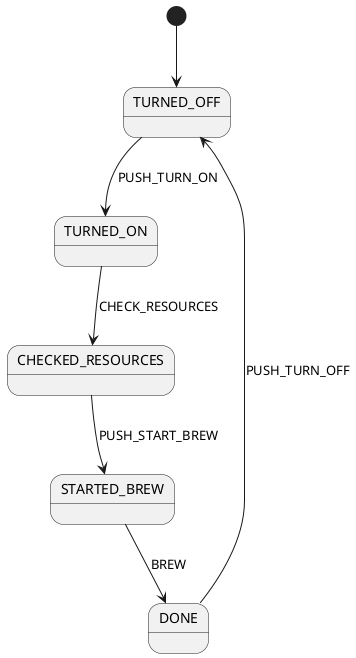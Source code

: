 @startuml

  [*] --> TURNED_OFF
  TURNED_OFF --> TURNED_ON : PUSH_TURN_ON
  TURNED_ON --> CHECKED_RESOURCES : CHECK_RESOURCES
  CHECKED_RESOURCES --> STARTED_BREW : PUSH_START_BREW
  STARTED_BREW --> DONE : BREW
  DONE --> TURNED_OFF : PUSH_TURN_OFF

@enduml